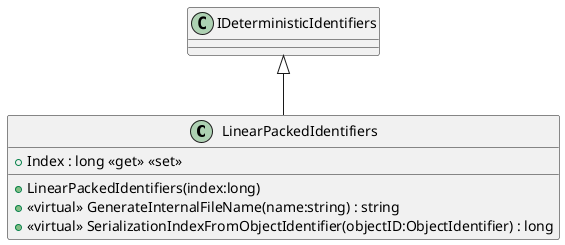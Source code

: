 @startuml
class LinearPackedIdentifiers {
    + Index : long <<get>> <<set>>
    + LinearPackedIdentifiers(index:long)
    + <<virtual>> GenerateInternalFileName(name:string) : string
    + <<virtual>> SerializationIndexFromObjectIdentifier(objectID:ObjectIdentifier) : long
}
IDeterministicIdentifiers <|-- LinearPackedIdentifiers
@enduml
